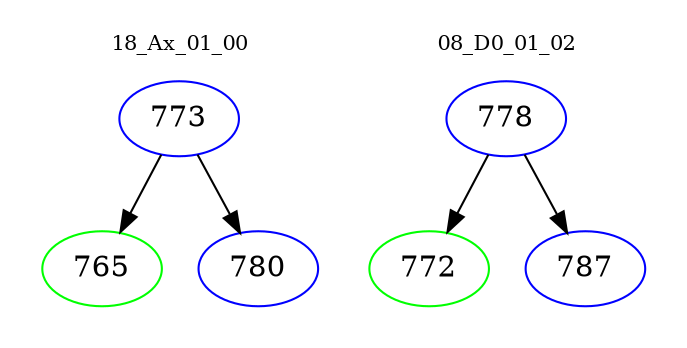 digraph{
subgraph cluster_0 {
color = white
label = "18_Ax_01_00";
fontsize=10;
T0_773 [label="773", color="blue"]
T0_773 -> T0_765 [color="black"]
T0_765 [label="765", color="green"]
T0_773 -> T0_780 [color="black"]
T0_780 [label="780", color="blue"]
}
subgraph cluster_1 {
color = white
label = "08_D0_01_02";
fontsize=10;
T1_778 [label="778", color="blue"]
T1_778 -> T1_772 [color="black"]
T1_772 [label="772", color="green"]
T1_778 -> T1_787 [color="black"]
T1_787 [label="787", color="blue"]
}
}
